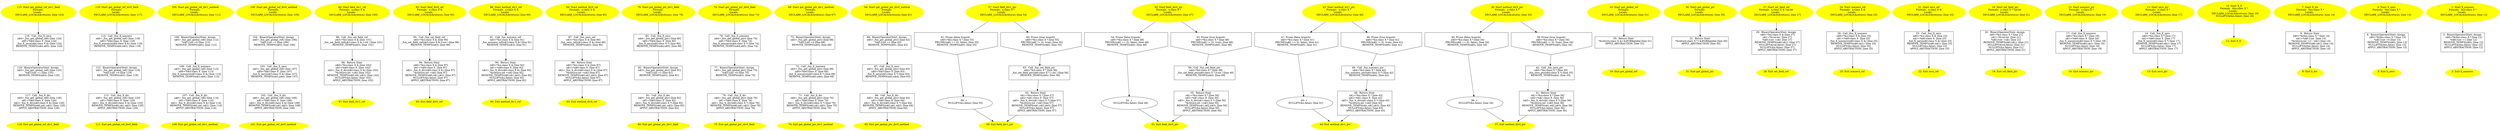 digraph iCFG {
119 [label="119:  Call _fun_X_zero \n   n$4=_fun_get_global_ref() [line 124]\n  n$5=*n$4:class X  [line 124]\n  _fun_X_zero(n$4:class X &) [line 124]\n  REMOVE_TEMPS(n$4,n$5); [line 124]\n " shape="box"]
	

	 119 -> 118 ;
118 [label="118:  BinaryOperatorStmt: Assign \n   n$3=_fun_get_global_ref() [line 125]\n  *n$3.f:int =1 [line 125]\n  REMOVE_TEMPS(n$3); [line 125]\n " shape="box"]
	

	 118 -> 117 ;
117 [label="117:  Call _fun_X_div \n   n$0=_fun_get_global_ref() [line 126]\n  n$1=*n$0:class X  [line 126]\n  n$2=_fun_X_div(n$0:class X &) [line 126]\n  REMOVE_TEMPS(n$0,n$1,n$2); [line 126]\n  APPLY_ABSTRACTION; [line 126]\n " shape="box"]
	

	 117 -> 116 ;
116 [label="116: Exit get_global_ref_div1_field \n  " color=yellow style=filled]
	

115 [label="115: Start get_global_ref_div1_field\nFormals: \nLocals:  \n   DECLARE_LOCALS(&return); [line 123]\n " color=yellow style=filled]
	

	 115 -> 119 ;
114 [label="114:  Call _fun_X_nonzero \n   n$4=_fun_get_global_ref() [line 118]\n  n$5=*n$4:class X  [line 118]\n  _fun_X_nonzero(n$4:class X &) [line 118]\n  REMOVE_TEMPS(n$4,n$5); [line 118]\n " shape="box"]
	

	 114 -> 113 ;
113 [label="113:  BinaryOperatorStmt: Assign \n   n$3=_fun_get_global_ref() [line 119]\n  *n$3.f:int =0 [line 119]\n  REMOVE_TEMPS(n$3); [line 119]\n " shape="box"]
	

	 113 -> 112 ;
112 [label="112:  Call _fun_X_div \n   n$0=_fun_get_global_ref() [line 120]\n  n$1=*n$0:class X  [line 120]\n  n$2=_fun_X_div(n$0:class X &) [line 120]\n  REMOVE_TEMPS(n$0,n$1,n$2); [line 120]\n  APPLY_ABSTRACTION; [line 120]\n " shape="box"]
	

	 112 -> 111 ;
111 [label="111: Exit get_global_ref_div0_field \n  " color=yellow style=filled]
	

110 [label="110: Start get_global_ref_div0_field\nFormals: \nLocals:  \n   DECLARE_LOCALS(&return); [line 117]\n " color=yellow style=filled]
	

	 110 -> 114 ;
109 [label="109:  BinaryOperatorStmt: Assign \n   n$5=_fun_get_global_ref() [line 112]\n  *n$5.f:int =0 [line 112]\n  REMOVE_TEMPS(n$5); [line 112]\n " shape="box"]
	

	 109 -> 108 ;
108 [label="108:  Call _fun_X_nonzero \n   n$3=_fun_get_global_ref() [line 113]\n  n$4=*n$3:class X  [line 113]\n  _fun_X_nonzero(n$3:class X &) [line 113]\n  REMOVE_TEMPS(n$3,n$4); [line 113]\n " shape="box"]
	

	 108 -> 107 ;
107 [label="107:  Call _fun_X_div \n   n$0=_fun_get_global_ref() [line 114]\n  n$1=*n$0:class X  [line 114]\n  n$2=_fun_X_div(n$0:class X &) [line 114]\n  REMOVE_TEMPS(n$0,n$1,n$2); [line 114]\n  APPLY_ABSTRACTION; [line 114]\n " shape="box"]
	

	 107 -> 106 ;
106 [label="106: Exit get_global_ref_div1_method \n  " color=yellow style=filled]
	

105 [label="105: Start get_global_ref_div1_method\nFormals: \nLocals:  \n   DECLARE_LOCALS(&return); [line 111]\n " color=yellow style=filled]
	

	 105 -> 109 ;
104 [label="104:  BinaryOperatorStmt: Assign \n   n$5=_fun_get_global_ref() [line 106]\n  *n$5.f:int =1 [line 106]\n  REMOVE_TEMPS(n$5); [line 106]\n " shape="box"]
	

	 104 -> 103 ;
103 [label="103:  Call _fun_X_zero \n   n$3=_fun_get_global_ref() [line 107]\n  n$4=*n$3:class X  [line 107]\n  _fun_X_zero(n$3:class X &) [line 107]\n  REMOVE_TEMPS(n$3,n$4); [line 107]\n " shape="box"]
	

	 103 -> 102 ;
102 [label="102:  Call _fun_X_div \n   n$0=_fun_get_global_ref() [line 108]\n  n$1=*n$0:class X  [line 108]\n  n$2=_fun_X_div(n$0:class X &) [line 108]\n  REMOVE_TEMPS(n$0,n$1,n$2); [line 108]\n  APPLY_ABSTRACTION; [line 108]\n " shape="box"]
	

	 102 -> 101 ;
101 [label="101: Exit get_global_ref_div0_method \n  " color=yellow style=filled]
	

100 [label="100: Start get_global_ref_div0_method\nFormals: \nLocals:  \n   DECLARE_LOCALS(&return); [line 105]\n " color=yellow style=filled]
	

	 100 -> 104 ;
99 [label="99:  Call _fun_set_field_ref \n   n$3=*&x:class X & [line 101]\n  _fun_set_field_ref(n$3:class X &,1:int ) [line 101]\n  REMOVE_TEMPS(n$3); [line 101]\n " shape="box"]
	

	 99 -> 98 ;
98 [label="98:  Return Stmt \n   n$0=*&x:class X & [line 102]\n  n$1=*n$0:class X  [line 102]\n  n$2=_fun_X_div(n$0:class X &) [line 102]\n  *&return:int =n$2 [line 102]\n  REMOVE_TEMPS(n$0,n$1,n$2); [line 102]\n  NULLIFY(&x,false); [line 102]\n  APPLY_ABSTRACTION; [line 102]\n " shape="box"]
	

	 98 -> 97 ;
97 [label="97: Exit field_div1_ref \n  " color=yellow style=filled]
	

96 [label="96: Start field_div1_ref\nFormals:  x:class X &\nLocals:  \n   DECLARE_LOCALS(&return); [line 100]\n " color=yellow style=filled]
	

	 96 -> 99 ;
95 [label="95:  Call _fun_set_field_ref \n   n$3=*&x:class X & [line 96]\n  _fun_set_field_ref(n$3:class X &,0:int ) [line 96]\n  REMOVE_TEMPS(n$3); [line 96]\n " shape="box"]
	

	 95 -> 94 ;
94 [label="94:  Return Stmt \n   n$0=*&x:class X & [line 97]\n  n$1=*n$0:class X  [line 97]\n  n$2=_fun_X_div(n$0:class X &) [line 97]\n  *&return:int =n$2 [line 97]\n  REMOVE_TEMPS(n$0,n$1,n$2); [line 97]\n  NULLIFY(&x,false); [line 97]\n  APPLY_ABSTRACTION; [line 97]\n " shape="box"]
	

	 94 -> 93 ;
93 [label="93: Exit field_div0_ref \n  " color=yellow style=filled]
	

92 [label="92: Start field_div0_ref\nFormals:  x:class X &\nLocals:  \n   DECLARE_LOCALS(&return); [line 95]\n " color=yellow style=filled]
	

	 92 -> 95 ;
91 [label="91:  Call _fun_nonzero_ref \n   n$3=*&x:class X & [line 91]\n  _fun_nonzero_ref(n$3:class X &) [line 91]\n  REMOVE_TEMPS(n$3); [line 91]\n " shape="box"]
	

	 91 -> 90 ;
90 [label="90:  Return Stmt \n   n$0=*&x:class X & [line 92]\n  n$1=*n$0:class X  [line 92]\n  n$2=_fun_X_div(n$0:class X &) [line 92]\n  *&return:int =n$2 [line 92]\n  REMOVE_TEMPS(n$0,n$1,n$2); [line 92]\n  NULLIFY(&x,false); [line 92]\n  APPLY_ABSTRACTION; [line 92]\n " shape="box"]
	

	 90 -> 89 ;
89 [label="89: Exit method_div1_ref \n  " color=yellow style=filled]
	

88 [label="88: Start method_div1_ref\nFormals:  x:class X &\nLocals:  \n   DECLARE_LOCALS(&return); [line 90]\n " color=yellow style=filled]
	

	 88 -> 91 ;
87 [label="87:  Call _fun_zero_ref \n   n$3=*&x:class X & [line 86]\n  _fun_zero_ref(n$3:class X &) [line 86]\n  REMOVE_TEMPS(n$3); [line 86]\n " shape="box"]
	

	 87 -> 86 ;
86 [label="86:  Return Stmt \n   n$0=*&x:class X & [line 87]\n  n$1=*n$0:class X  [line 87]\n  n$2=_fun_X_div(n$0:class X &) [line 87]\n  *&return:int =n$2 [line 87]\n  REMOVE_TEMPS(n$0,n$1,n$2); [line 87]\n  NULLIFY(&x,false); [line 87]\n  APPLY_ABSTRACTION; [line 87]\n " shape="box"]
	

	 86 -> 85 ;
85 [label="85: Exit method_div0_ref \n  " color=yellow style=filled]
	

84 [label="84: Start method_div0_ref\nFormals:  x:class X &\nLocals:  \n   DECLARE_LOCALS(&return); [line 85]\n " color=yellow style=filled]
	

	 84 -> 87 ;
83 [label="83:  Call _fun_X_zero \n   n$4=_fun_get_global_ptr() [line 80]\n  n$5=*n$4:class X  [line 80]\n  _fun_X_zero(n$4:class X *) [line 80]\n  REMOVE_TEMPS(n$4,n$5); [line 80]\n " shape="box"]
	

	 83 -> 82 ;
82 [label="82:  BinaryOperatorStmt: Assign \n   n$3=_fun_get_global_ptr() [line 81]\n  *n$3.f:int =1 [line 81]\n  REMOVE_TEMPS(n$3); [line 81]\n " shape="box"]
	

	 82 -> 81 ;
81 [label="81:  Call _fun_X_div \n   n$0=_fun_get_global_ptr() [line 82]\n  n$1=*n$0:class X  [line 82]\n  n$2=_fun_X_div(n$0:class X *) [line 82]\n  REMOVE_TEMPS(n$0,n$1,n$2); [line 82]\n  APPLY_ABSTRACTION; [line 82]\n " shape="box"]
	

	 81 -> 80 ;
80 [label="80: Exit get_global_ptr_div1_field \n  " color=yellow style=filled]
	

79 [label="79: Start get_global_ptr_div1_field\nFormals: \nLocals:  \n   DECLARE_LOCALS(&return); [line 79]\n " color=yellow style=filled]
	

	 79 -> 83 ;
78 [label="78:  Call _fun_X_nonzero \n   n$4=_fun_get_global_ptr() [line 74]\n  n$5=*n$4:class X  [line 74]\n  _fun_X_nonzero(n$4:class X *) [line 74]\n  REMOVE_TEMPS(n$4,n$5); [line 74]\n " shape="box"]
	

	 78 -> 77 ;
77 [label="77:  BinaryOperatorStmt: Assign \n   n$3=_fun_get_global_ptr() [line 75]\n  *n$3.f:int =0 [line 75]\n  REMOVE_TEMPS(n$3); [line 75]\n " shape="box"]
	

	 77 -> 76 ;
76 [label="76:  Call _fun_X_div \n   n$0=_fun_get_global_ptr() [line 76]\n  n$1=*n$0:class X  [line 76]\n  n$2=_fun_X_div(n$0:class X *) [line 76]\n  REMOVE_TEMPS(n$0,n$1,n$2); [line 76]\n  APPLY_ABSTRACTION; [line 76]\n " shape="box"]
	

	 76 -> 75 ;
75 [label="75: Exit get_global_ptr_div0_field \n  " color=yellow style=filled]
	

74 [label="74: Start get_global_ptr_div0_field\nFormals: \nLocals:  \n   DECLARE_LOCALS(&return); [line 73]\n " color=yellow style=filled]
	

	 74 -> 78 ;
73 [label="73:  BinaryOperatorStmt: Assign \n   n$5=_fun_get_global_ptr() [line 68]\n  *n$5.f:int =0 [line 68]\n  REMOVE_TEMPS(n$5); [line 68]\n " shape="box"]
	

	 73 -> 72 ;
72 [label="72:  Call _fun_X_nonzero \n   n$3=_fun_get_global_ptr() [line 69]\n  n$4=*n$3:class X  [line 69]\n  _fun_X_nonzero(n$3:class X *) [line 69]\n  REMOVE_TEMPS(n$3,n$4); [line 69]\n " shape="box"]
	

	 72 -> 71 ;
71 [label="71:  Call _fun_X_div \n   n$0=_fun_get_global_ptr() [line 70]\n  n$1=*n$0:class X  [line 70]\n  n$2=_fun_X_div(n$0:class X *) [line 70]\n  REMOVE_TEMPS(n$0,n$1,n$2); [line 70]\n  APPLY_ABSTRACTION; [line 70]\n " shape="box"]
	

	 71 -> 70 ;
70 [label="70: Exit get_global_ptr_div1_method \n  " color=yellow style=filled]
	

69 [label="69: Start get_global_ptr_div1_method\nFormals: \nLocals:  \n   DECLARE_LOCALS(&return); [line 67]\n " color=yellow style=filled]
	

	 69 -> 73 ;
68 [label="68:  BinaryOperatorStmt: Assign \n   n$5=_fun_get_global_ptr() [line 62]\n  *n$5.f:int =1 [line 62]\n  REMOVE_TEMPS(n$5); [line 62]\n " shape="box"]
	

	 68 -> 67 ;
67 [label="67:  Call _fun_X_zero \n   n$3=_fun_get_global_ptr() [line 63]\n  n$4=*n$3:class X  [line 63]\n  _fun_X_zero(n$3:class X *) [line 63]\n  REMOVE_TEMPS(n$3,n$4); [line 63]\n " shape="box"]
	

	 67 -> 66 ;
66 [label="66:  Call _fun_X_div \n   n$0=_fun_get_global_ptr() [line 64]\n  n$1=*n$0:class X  [line 64]\n  n$2=_fun_X_div(n$0:class X *) [line 64]\n  REMOVE_TEMPS(n$0,n$1,n$2); [line 64]\n  APPLY_ABSTRACTION; [line 64]\n " shape="box"]
	

	 66 -> 65 ;
65 [label="65: Exit get_global_ptr_div0_method \n  " color=yellow style=filled]
	

64 [label="64: Start get_global_ptr_div0_method\nFormals: \nLocals:  \n   DECLARE_LOCALS(&return); [line 61]\n " color=yellow style=filled]
	

	 64 -> 68 ;
63 [label="63:  Call _fun_set_field_ptr \n   n$4=*&x:class X * [line 56]\n  _fun_set_field_ptr(n$4:class X *,1:int ) [line 56]\n  REMOVE_TEMPS(n$4); [line 56]\n " shape="box"]
	

	 63 -> 62 ;
62 [label="62:  Return Stmt \n   n$1=*&x:class X * [line 57]\n  n$2=*n$1:class X  [line 57]\n  n$3=_fun_X_div(n$1:class X *) [line 57]\n  *&return:int =n$3 [line 57]\n  REMOVE_TEMPS(n$1,n$2,n$3); [line 57]\n  NULLIFY(&x,false); [line 57]\n  APPLY_ABSTRACTION; [line 57]\n " shape="box"]
	

	 62 -> 58 ;
61 [label="61: Prune (false branch) \n   n$0=*&x:class X * [line 55]\n  PRUNE((n$0 == 0), false); [line 55]\n  REMOVE_TEMPS(n$0); [line 55]\n " shape="invhouse"]
	

	 61 -> 59 ;
60 [label="60: Prune (true branch) \n   n$0=*&x:class X * [line 55]\n  PRUNE((n$0 != 0), true); [line 55]\n  REMOVE_TEMPS(n$0); [line 55]\n " shape="invhouse"]
	

	 60 -> 63 ;
59 [label="59: + \n   NULLIFY(&x,false); [line 55]\n " ]
	

	 59 -> 58 ;
58 [label="58: Exit field_div1_ptr \n  " color=yellow style=filled]
	

57 [label="57: Start field_div1_ptr\nFormals:  x:class X *\nLocals:  \n   DECLARE_LOCALS(&return); [line 54]\n " color=yellow style=filled]
	

	 57 -> 60 ;
	 57 -> 61 ;
56 [label="56:  Call _fun_set_field_ptr \n   n$4=*&x:class X * [line 49]\n  _fun_set_field_ptr(n$4:class X *,0:int ) [line 49]\n  REMOVE_TEMPS(n$4); [line 49]\n " shape="box"]
	

	 56 -> 55 ;
55 [label="55:  Return Stmt \n   n$1=*&x:class X * [line 50]\n  n$2=*n$1:class X  [line 50]\n  n$3=_fun_X_div(n$1:class X *) [line 50]\n  *&return:int =n$3 [line 50]\n  REMOVE_TEMPS(n$1,n$2,n$3); [line 50]\n  NULLIFY(&x,false); [line 50]\n  APPLY_ABSTRACTION; [line 50]\n " shape="box"]
	

	 55 -> 51 ;
54 [label="54: Prune (false branch) \n   n$0=*&x:class X * [line 48]\n  PRUNE((n$0 == 0), false); [line 48]\n  REMOVE_TEMPS(n$0); [line 48]\n " shape="invhouse"]
	

	 54 -> 52 ;
53 [label="53: Prune (true branch) \n   n$0=*&x:class X * [line 48]\n  PRUNE((n$0 != 0), true); [line 48]\n  REMOVE_TEMPS(n$0); [line 48]\n " shape="invhouse"]
	

	 53 -> 56 ;
52 [label="52: + \n   NULLIFY(&x,false); [line 48]\n " ]
	

	 52 -> 51 ;
51 [label="51: Exit field_div0_ptr \n  " color=yellow style=filled]
	

50 [label="50: Start field_div0_ptr\nFormals:  x:class X *\nLocals:  \n   DECLARE_LOCALS(&return); [line 47]\n " color=yellow style=filled]
	

	 50 -> 53 ;
	 50 -> 54 ;
49 [label="49:  Call _fun_nonzero_ptr \n   n$4=*&x:class X * [line 42]\n  _fun_nonzero_ptr(n$4:class X *) [line 42]\n  REMOVE_TEMPS(n$4); [line 42]\n " shape="box"]
	

	 49 -> 48 ;
48 [label="48:  Return Stmt \n   n$1=*&x:class X * [line 43]\n  n$2=*n$1:class X  [line 43]\n  n$3=_fun_X_div(n$1:class X *) [line 43]\n  *&return:int =n$3 [line 43]\n  REMOVE_TEMPS(n$1,n$2,n$3); [line 43]\n  NULLIFY(&x,false); [line 43]\n  APPLY_ABSTRACTION; [line 43]\n " shape="box"]
	

	 48 -> 44 ;
47 [label="47: Prune (false branch) \n   n$0=*&x:class X * [line 41]\n  PRUNE((n$0 == 0), false); [line 41]\n  REMOVE_TEMPS(n$0); [line 41]\n " shape="invhouse"]
	

	 47 -> 45 ;
46 [label="46: Prune (true branch) \n   n$0=*&x:class X * [line 41]\n  PRUNE((n$0 != 0), true); [line 41]\n  REMOVE_TEMPS(n$0); [line 41]\n " shape="invhouse"]
	

	 46 -> 49 ;
45 [label="45: + \n   NULLIFY(&x,false); [line 41]\n " ]
	

	 45 -> 44 ;
44 [label="44: Exit method_div1_ptr \n  " color=yellow style=filled]
	

43 [label="43: Start method_div1_ptr\nFormals:  x:class X *\nLocals:  \n   DECLARE_LOCALS(&return); [line 40]\n " color=yellow style=filled]
	

	 43 -> 46 ;
	 43 -> 47 ;
42 [label="42:  Call _fun_zero_ptr \n   n$4=*&x:class X * [line 35]\n  _fun_zero_ptr(n$4:class X *) [line 35]\n  REMOVE_TEMPS(n$4); [line 35]\n " shape="box"]
	

	 42 -> 41 ;
41 [label="41:  Return Stmt \n   n$1=*&x:class X * [line 36]\n  n$2=*n$1:class X  [line 36]\n  n$3=_fun_X_div(n$1:class X *) [line 36]\n  *&return:int =n$3 [line 36]\n  REMOVE_TEMPS(n$1,n$2,n$3); [line 36]\n  NULLIFY(&x,false); [line 36]\n  APPLY_ABSTRACTION; [line 36]\n " shape="box"]
	

	 41 -> 37 ;
40 [label="40: Prune (false branch) \n   n$0=*&x:class X * [line 34]\n  PRUNE((n$0 == 0), false); [line 34]\n  REMOVE_TEMPS(n$0); [line 34]\n " shape="invhouse"]
	

	 40 -> 38 ;
39 [label="39: Prune (true branch) \n   n$0=*&x:class X * [line 34]\n  PRUNE((n$0 != 0), true); [line 34]\n  REMOVE_TEMPS(n$0); [line 34]\n " shape="invhouse"]
	

	 39 -> 42 ;
38 [label="38: + \n   NULLIFY(&x,false); [line 34]\n " ]
	

	 38 -> 37 ;
37 [label="37: Exit method_div0_ptr \n  " color=yellow style=filled]
	

36 [label="36: Start method_div0_ptr\nFormals:  x:class X *\nLocals:  \n   DECLARE_LOCALS(&return); [line 33]\n " color=yellow style=filled]
	

	 36 -> 39 ;
	 36 -> 40 ;
35 [label="35:  Return Stmt \n   *&return:class X &=&#GB$global [line 31]\n  APPLY_ABSTRACTION; [line 31]\n " shape="box"]
	

	 35 -> 34 ;
34 [label="34: Exit get_global_ref \n  " color=yellow style=filled]
	

33 [label="33: Start get_global_ref\nFormals: \nLocals:  \n   DECLARE_LOCALS(&return); [line 31]\n " color=yellow style=filled]
	

	 33 -> 35 ;
32 [label="32:  Return Stmt \n   *&return:class X *=&#GB$global [line 30]\n  APPLY_ABSTRACTION; [line 30]\n " shape="box"]
	

	 32 -> 31 ;
31 [label="31: Exit get_global_ptr \n  " color=yellow style=filled]
	

30 [label="30: Start get_global_ptr\nFormals: \nLocals:  \n   DECLARE_LOCALS(&return); [line 30]\n " color=yellow style=filled]
	

	 30 -> 32 ;
29 [label="29:  BinaryOperatorStmt: Assign \n   n$0=*&x:class X & [line 27]\n  n$1=*&val:int  [line 27]\n  *n$0.f:int =n$1 [line 27]\n  REMOVE_TEMPS(n$0,n$1); [line 27]\n  NULLIFY(&val,false); [line 27]\n  NULLIFY(&x,false); [line 27]\n  APPLY_ABSTRACTION; [line 27]\n " shape="box"]
	

	 29 -> 28 ;
28 [label="28: Exit set_field_ref \n  " color=yellow style=filled]
	

27 [label="27: Start set_field_ref\nFormals:  x:class X & val:int \nLocals:  \n   DECLARE_LOCALS(&return); [line 27]\n " color=yellow style=filled]
	

	 27 -> 29 ;
26 [label="26:  Call _fun_X_nonzero \n   n$0=*&x:class X & [line 25]\n  n$1=*n$0:class X  [line 25]\n  _fun_X_nonzero(n$0:class X &) [line 25]\n  REMOVE_TEMPS(n$0,n$1); [line 25]\n  NULLIFY(&x,false); [line 25]\n  APPLY_ABSTRACTION; [line 25]\n " shape="box"]
	

	 26 -> 25 ;
25 [label="25: Exit nonzero_ref \n  " color=yellow style=filled]
	

24 [label="24: Start nonzero_ref\nFormals:  x:class X &\nLocals:  \n   DECLARE_LOCALS(&return); [line 25]\n " color=yellow style=filled]
	

	 24 -> 26 ;
23 [label="23:  Call _fun_X_zero \n   n$0=*&x:class X & [line 23]\n  n$1=*n$0:class X  [line 23]\n  _fun_X_zero(n$0:class X &) [line 23]\n  REMOVE_TEMPS(n$0,n$1); [line 23]\n  NULLIFY(&x,false); [line 23]\n  APPLY_ABSTRACTION; [line 23]\n " shape="box"]
	

	 23 -> 22 ;
22 [label="22: Exit zero_ref \n  " color=yellow style=filled]
	

21 [label="21: Start zero_ref\nFormals:  x:class X &\nLocals:  \n   DECLARE_LOCALS(&return); [line 23]\n " color=yellow style=filled]
	

	 21 -> 23 ;
20 [label="20:  BinaryOperatorStmt: Assign \n   n$0=*&x:class X * [line 21]\n  n$1=*&val:int  [line 21]\n  *n$0.f:int =n$1 [line 21]\n  REMOVE_TEMPS(n$0,n$1); [line 21]\n  NULLIFY(&val,false); [line 21]\n  NULLIFY(&x,false); [line 21]\n  APPLY_ABSTRACTION; [line 21]\n " shape="box"]
	

	 20 -> 19 ;
19 [label="19: Exit set_field_ptr \n  " color=yellow style=filled]
	

18 [label="18: Start set_field_ptr\nFormals:  x:class X * val:int \nLocals:  \n   DECLARE_LOCALS(&return); [line 21]\n " color=yellow style=filled]
	

	 18 -> 20 ;
17 [label="17:  Call _fun_X_nonzero \n   n$0=*&x:class X * [line 19]\n  n$1=*n$0:class X  [line 19]\n  _fun_X_nonzero(n$0:class X *) [line 19]\n  REMOVE_TEMPS(n$0,n$1); [line 19]\n  NULLIFY(&x,false); [line 19]\n  APPLY_ABSTRACTION; [line 19]\n " shape="box"]
	

	 17 -> 16 ;
16 [label="16: Exit nonzero_ptr \n  " color=yellow style=filled]
	

15 [label="15: Start nonzero_ptr\nFormals:  x:class X *\nLocals:  \n   DECLARE_LOCALS(&return); [line 19]\n " color=yellow style=filled]
	

	 15 -> 17 ;
14 [label="14:  Call _fun_X_zero \n   n$0=*&x:class X * [line 17]\n  n$1=*n$0:class X  [line 17]\n  _fun_X_zero(n$0:class X *) [line 17]\n  REMOVE_TEMPS(n$0,n$1); [line 17]\n  NULLIFY(&x,false); [line 17]\n  APPLY_ABSTRACTION; [line 17]\n " shape="box"]
	

	 14 -> 13 ;
13 [label="13: Exit zero_ptr \n  " color=yellow style=filled]
	

12 [label="12: Start zero_ptr\nFormals:  x:class X *\nLocals:  \n   DECLARE_LOCALS(&return); [line 17]\n " color=yellow style=filled]
	

	 12 -> 14 ;
11 [label="11: Exit X_X \n  " color=yellow style=filled]
	

10 [label="10: Start X_X\nFormals:  this:class X *\nLocals:  \n   DECLARE_LOCALS(&return); [line 10]\n  NULLIFY(&this,false); [line 10]\n " color=yellow style=filled]
	

	 10 -> 11 ;
9 [label="9:  Return Stmt \n   n$0=*&this:class X * [line 14]\n  n$1=*n$0.f:int  [line 14]\n  *&return:int =(1 / n$1) [line 14]\n  REMOVE_TEMPS(n$0,n$1); [line 14]\n  NULLIFY(&this,false); [line 14]\n  APPLY_ABSTRACTION; [line 14]\n " shape="box"]
	

	 9 -> 8 ;
8 [label="8: Exit X_div \n  " color=yellow style=filled]
	

7 [label="7: Start X_div\nFormals:  this:class X *\nLocals:  \n   DECLARE_LOCALS(&return); [line 14]\n " color=yellow style=filled]
	

	 7 -> 9 ;
6 [label="6:  BinaryOperatorStmt: Assign \n   n$0=*&this:class X * [line 13]\n  *n$0.f:int =0 [line 13]\n  REMOVE_TEMPS(n$0); [line 13]\n  NULLIFY(&this,false); [line 13]\n  APPLY_ABSTRACTION; [line 13]\n " shape="box"]
	

	 6 -> 5 ;
5 [label="5: Exit X_zero \n  " color=yellow style=filled]
	

4 [label="4: Start X_zero\nFormals:  this:class X *\nLocals:  \n   DECLARE_LOCALS(&return); [line 13]\n " color=yellow style=filled]
	

	 4 -> 6 ;
3 [label="3:  BinaryOperatorStmt: Assign \n   n$0=*&this:class X * [line 12]\n  *n$0.f:int =1 [line 12]\n  REMOVE_TEMPS(n$0); [line 12]\n  NULLIFY(&this,false); [line 12]\n  APPLY_ABSTRACTION; [line 12]\n " shape="box"]
	

	 3 -> 2 ;
2 [label="2: Exit X_nonzero \n  " color=yellow style=filled]
	

1 [label="1: Start X_nonzero\nFormals:  this:class X *\nLocals:  \n   DECLARE_LOCALS(&return); [line 12]\n " color=yellow style=filled]
	

	 1 -> 3 ;
}
